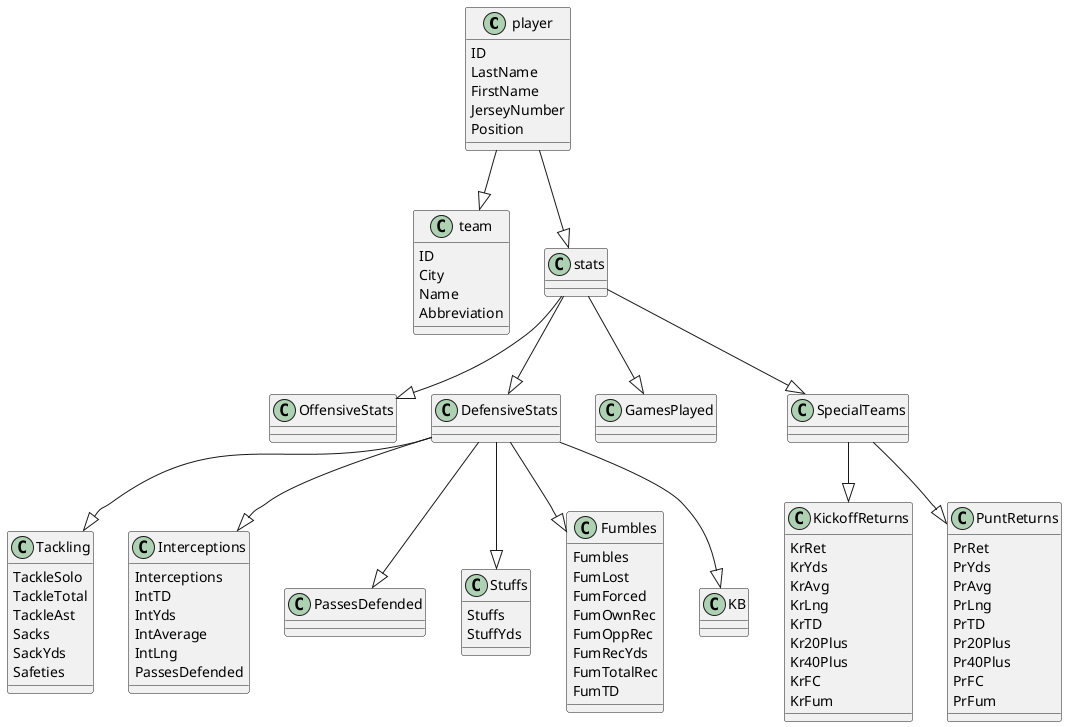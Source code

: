 @startuml
class player
class team
class stats
class OffensiveStats
class DefensiveStats


player --|> team
player --|> stats
stats --|> GamesPlayed
stats --|> OffensiveStats
stats --|> DefensiveStats
stats --|> SpecialTeams

DefensiveStats --|> Tackling
DefensiveStats --|> Interceptions
DefensiveStats --|> PassesDefended
DefensiveStats --|> Stuffs
DefensiveStats --|> Fumbles
DefensiveStats --|> KB
SpecialTeams --|> KickoffReturns
SpecialTeams --|> PuntReturns

class player {
ID
LastName
FirstName
JerseyNumber
Position
}

class team {
ID
City
Name
Abbreviation
}

class Tackling {
TackleSolo
TackleTotal
TackleAst
Sacks
SackYds
Safeties
}

class Interceptions {
Interceptions
IntTD
IntYds
IntAverage
IntLng
PassesDefended
}


class Stuffs {
Stuffs
StuffYds
}

class Fumbles {
Fumbles
FumLost
FumForced
FumOwnRec
FumOppRec
FumRecYds
FumTotalRec
FumTD
}

class SpecialTeams {

}

class KickoffReturns {
KrRet
KrYds
KrAvg
KrLng
KrTD
Kr20Plus
Kr40Plus
KrFC
KrFum
}

class PuntReturns {
PrRet
PrYds
PrAvg
PrLng
PrTD
Pr20Plus
Pr40Plus
PrFC
PrFum
}



@enduml